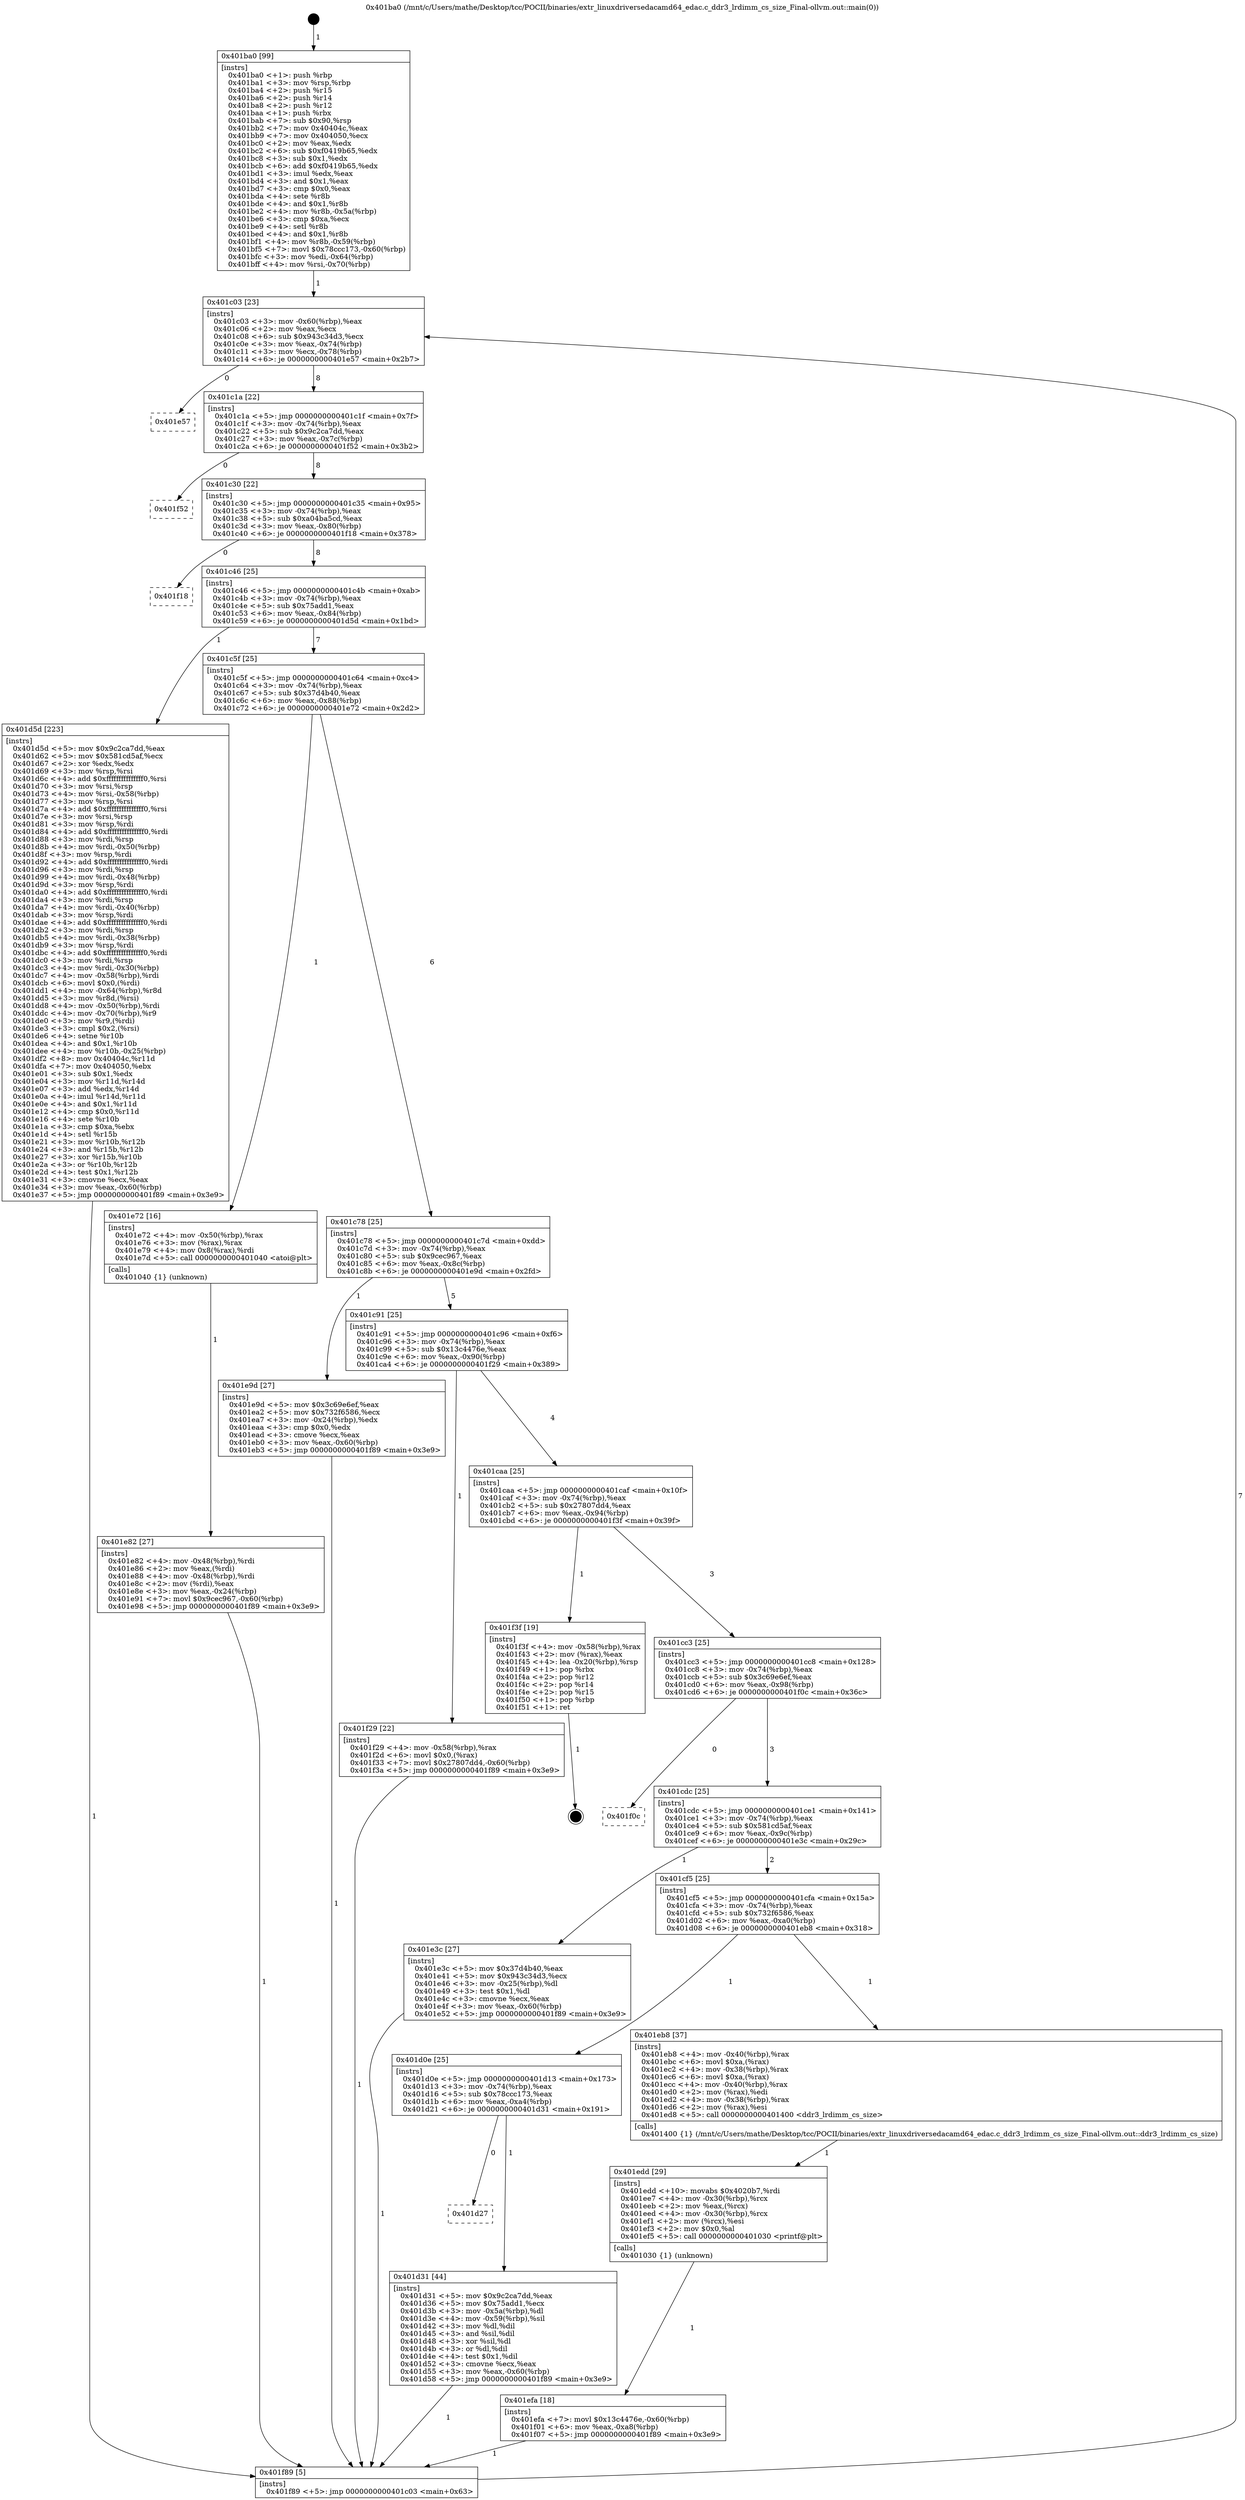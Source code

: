 digraph "0x401ba0" {
  label = "0x401ba0 (/mnt/c/Users/mathe/Desktop/tcc/POCII/binaries/extr_linuxdriversedacamd64_edac.c_ddr3_lrdimm_cs_size_Final-ollvm.out::main(0))"
  labelloc = "t"
  node[shape=record]

  Entry [label="",width=0.3,height=0.3,shape=circle,fillcolor=black,style=filled]
  "0x401c03" [label="{
     0x401c03 [23]\l
     | [instrs]\l
     &nbsp;&nbsp;0x401c03 \<+3\>: mov -0x60(%rbp),%eax\l
     &nbsp;&nbsp;0x401c06 \<+2\>: mov %eax,%ecx\l
     &nbsp;&nbsp;0x401c08 \<+6\>: sub $0x943c34d3,%ecx\l
     &nbsp;&nbsp;0x401c0e \<+3\>: mov %eax,-0x74(%rbp)\l
     &nbsp;&nbsp;0x401c11 \<+3\>: mov %ecx,-0x78(%rbp)\l
     &nbsp;&nbsp;0x401c14 \<+6\>: je 0000000000401e57 \<main+0x2b7\>\l
  }"]
  "0x401e57" [label="{
     0x401e57\l
  }", style=dashed]
  "0x401c1a" [label="{
     0x401c1a [22]\l
     | [instrs]\l
     &nbsp;&nbsp;0x401c1a \<+5\>: jmp 0000000000401c1f \<main+0x7f\>\l
     &nbsp;&nbsp;0x401c1f \<+3\>: mov -0x74(%rbp),%eax\l
     &nbsp;&nbsp;0x401c22 \<+5\>: sub $0x9c2ca7dd,%eax\l
     &nbsp;&nbsp;0x401c27 \<+3\>: mov %eax,-0x7c(%rbp)\l
     &nbsp;&nbsp;0x401c2a \<+6\>: je 0000000000401f52 \<main+0x3b2\>\l
  }"]
  Exit [label="",width=0.3,height=0.3,shape=circle,fillcolor=black,style=filled,peripheries=2]
  "0x401f52" [label="{
     0x401f52\l
  }", style=dashed]
  "0x401c30" [label="{
     0x401c30 [22]\l
     | [instrs]\l
     &nbsp;&nbsp;0x401c30 \<+5\>: jmp 0000000000401c35 \<main+0x95\>\l
     &nbsp;&nbsp;0x401c35 \<+3\>: mov -0x74(%rbp),%eax\l
     &nbsp;&nbsp;0x401c38 \<+5\>: sub $0xa04ba5cd,%eax\l
     &nbsp;&nbsp;0x401c3d \<+3\>: mov %eax,-0x80(%rbp)\l
     &nbsp;&nbsp;0x401c40 \<+6\>: je 0000000000401f18 \<main+0x378\>\l
  }"]
  "0x401efa" [label="{
     0x401efa [18]\l
     | [instrs]\l
     &nbsp;&nbsp;0x401efa \<+7\>: movl $0x13c4476e,-0x60(%rbp)\l
     &nbsp;&nbsp;0x401f01 \<+6\>: mov %eax,-0xa8(%rbp)\l
     &nbsp;&nbsp;0x401f07 \<+5\>: jmp 0000000000401f89 \<main+0x3e9\>\l
  }"]
  "0x401f18" [label="{
     0x401f18\l
  }", style=dashed]
  "0x401c46" [label="{
     0x401c46 [25]\l
     | [instrs]\l
     &nbsp;&nbsp;0x401c46 \<+5\>: jmp 0000000000401c4b \<main+0xab\>\l
     &nbsp;&nbsp;0x401c4b \<+3\>: mov -0x74(%rbp),%eax\l
     &nbsp;&nbsp;0x401c4e \<+5\>: sub $0x75add1,%eax\l
     &nbsp;&nbsp;0x401c53 \<+6\>: mov %eax,-0x84(%rbp)\l
     &nbsp;&nbsp;0x401c59 \<+6\>: je 0000000000401d5d \<main+0x1bd\>\l
  }"]
  "0x401edd" [label="{
     0x401edd [29]\l
     | [instrs]\l
     &nbsp;&nbsp;0x401edd \<+10\>: movabs $0x4020b7,%rdi\l
     &nbsp;&nbsp;0x401ee7 \<+4\>: mov -0x30(%rbp),%rcx\l
     &nbsp;&nbsp;0x401eeb \<+2\>: mov %eax,(%rcx)\l
     &nbsp;&nbsp;0x401eed \<+4\>: mov -0x30(%rbp),%rcx\l
     &nbsp;&nbsp;0x401ef1 \<+2\>: mov (%rcx),%esi\l
     &nbsp;&nbsp;0x401ef3 \<+2\>: mov $0x0,%al\l
     &nbsp;&nbsp;0x401ef5 \<+5\>: call 0000000000401030 \<printf@plt\>\l
     | [calls]\l
     &nbsp;&nbsp;0x401030 \{1\} (unknown)\l
  }"]
  "0x401d5d" [label="{
     0x401d5d [223]\l
     | [instrs]\l
     &nbsp;&nbsp;0x401d5d \<+5\>: mov $0x9c2ca7dd,%eax\l
     &nbsp;&nbsp;0x401d62 \<+5\>: mov $0x581cd5af,%ecx\l
     &nbsp;&nbsp;0x401d67 \<+2\>: xor %edx,%edx\l
     &nbsp;&nbsp;0x401d69 \<+3\>: mov %rsp,%rsi\l
     &nbsp;&nbsp;0x401d6c \<+4\>: add $0xfffffffffffffff0,%rsi\l
     &nbsp;&nbsp;0x401d70 \<+3\>: mov %rsi,%rsp\l
     &nbsp;&nbsp;0x401d73 \<+4\>: mov %rsi,-0x58(%rbp)\l
     &nbsp;&nbsp;0x401d77 \<+3\>: mov %rsp,%rsi\l
     &nbsp;&nbsp;0x401d7a \<+4\>: add $0xfffffffffffffff0,%rsi\l
     &nbsp;&nbsp;0x401d7e \<+3\>: mov %rsi,%rsp\l
     &nbsp;&nbsp;0x401d81 \<+3\>: mov %rsp,%rdi\l
     &nbsp;&nbsp;0x401d84 \<+4\>: add $0xfffffffffffffff0,%rdi\l
     &nbsp;&nbsp;0x401d88 \<+3\>: mov %rdi,%rsp\l
     &nbsp;&nbsp;0x401d8b \<+4\>: mov %rdi,-0x50(%rbp)\l
     &nbsp;&nbsp;0x401d8f \<+3\>: mov %rsp,%rdi\l
     &nbsp;&nbsp;0x401d92 \<+4\>: add $0xfffffffffffffff0,%rdi\l
     &nbsp;&nbsp;0x401d96 \<+3\>: mov %rdi,%rsp\l
     &nbsp;&nbsp;0x401d99 \<+4\>: mov %rdi,-0x48(%rbp)\l
     &nbsp;&nbsp;0x401d9d \<+3\>: mov %rsp,%rdi\l
     &nbsp;&nbsp;0x401da0 \<+4\>: add $0xfffffffffffffff0,%rdi\l
     &nbsp;&nbsp;0x401da4 \<+3\>: mov %rdi,%rsp\l
     &nbsp;&nbsp;0x401da7 \<+4\>: mov %rdi,-0x40(%rbp)\l
     &nbsp;&nbsp;0x401dab \<+3\>: mov %rsp,%rdi\l
     &nbsp;&nbsp;0x401dae \<+4\>: add $0xfffffffffffffff0,%rdi\l
     &nbsp;&nbsp;0x401db2 \<+3\>: mov %rdi,%rsp\l
     &nbsp;&nbsp;0x401db5 \<+4\>: mov %rdi,-0x38(%rbp)\l
     &nbsp;&nbsp;0x401db9 \<+3\>: mov %rsp,%rdi\l
     &nbsp;&nbsp;0x401dbc \<+4\>: add $0xfffffffffffffff0,%rdi\l
     &nbsp;&nbsp;0x401dc0 \<+3\>: mov %rdi,%rsp\l
     &nbsp;&nbsp;0x401dc3 \<+4\>: mov %rdi,-0x30(%rbp)\l
     &nbsp;&nbsp;0x401dc7 \<+4\>: mov -0x58(%rbp),%rdi\l
     &nbsp;&nbsp;0x401dcb \<+6\>: movl $0x0,(%rdi)\l
     &nbsp;&nbsp;0x401dd1 \<+4\>: mov -0x64(%rbp),%r8d\l
     &nbsp;&nbsp;0x401dd5 \<+3\>: mov %r8d,(%rsi)\l
     &nbsp;&nbsp;0x401dd8 \<+4\>: mov -0x50(%rbp),%rdi\l
     &nbsp;&nbsp;0x401ddc \<+4\>: mov -0x70(%rbp),%r9\l
     &nbsp;&nbsp;0x401de0 \<+3\>: mov %r9,(%rdi)\l
     &nbsp;&nbsp;0x401de3 \<+3\>: cmpl $0x2,(%rsi)\l
     &nbsp;&nbsp;0x401de6 \<+4\>: setne %r10b\l
     &nbsp;&nbsp;0x401dea \<+4\>: and $0x1,%r10b\l
     &nbsp;&nbsp;0x401dee \<+4\>: mov %r10b,-0x25(%rbp)\l
     &nbsp;&nbsp;0x401df2 \<+8\>: mov 0x40404c,%r11d\l
     &nbsp;&nbsp;0x401dfa \<+7\>: mov 0x404050,%ebx\l
     &nbsp;&nbsp;0x401e01 \<+3\>: sub $0x1,%edx\l
     &nbsp;&nbsp;0x401e04 \<+3\>: mov %r11d,%r14d\l
     &nbsp;&nbsp;0x401e07 \<+3\>: add %edx,%r14d\l
     &nbsp;&nbsp;0x401e0a \<+4\>: imul %r14d,%r11d\l
     &nbsp;&nbsp;0x401e0e \<+4\>: and $0x1,%r11d\l
     &nbsp;&nbsp;0x401e12 \<+4\>: cmp $0x0,%r11d\l
     &nbsp;&nbsp;0x401e16 \<+4\>: sete %r10b\l
     &nbsp;&nbsp;0x401e1a \<+3\>: cmp $0xa,%ebx\l
     &nbsp;&nbsp;0x401e1d \<+4\>: setl %r15b\l
     &nbsp;&nbsp;0x401e21 \<+3\>: mov %r10b,%r12b\l
     &nbsp;&nbsp;0x401e24 \<+3\>: and %r15b,%r12b\l
     &nbsp;&nbsp;0x401e27 \<+3\>: xor %r15b,%r10b\l
     &nbsp;&nbsp;0x401e2a \<+3\>: or %r10b,%r12b\l
     &nbsp;&nbsp;0x401e2d \<+4\>: test $0x1,%r12b\l
     &nbsp;&nbsp;0x401e31 \<+3\>: cmovne %ecx,%eax\l
     &nbsp;&nbsp;0x401e34 \<+3\>: mov %eax,-0x60(%rbp)\l
     &nbsp;&nbsp;0x401e37 \<+5\>: jmp 0000000000401f89 \<main+0x3e9\>\l
  }"]
  "0x401c5f" [label="{
     0x401c5f [25]\l
     | [instrs]\l
     &nbsp;&nbsp;0x401c5f \<+5\>: jmp 0000000000401c64 \<main+0xc4\>\l
     &nbsp;&nbsp;0x401c64 \<+3\>: mov -0x74(%rbp),%eax\l
     &nbsp;&nbsp;0x401c67 \<+5\>: sub $0x37d4b40,%eax\l
     &nbsp;&nbsp;0x401c6c \<+6\>: mov %eax,-0x88(%rbp)\l
     &nbsp;&nbsp;0x401c72 \<+6\>: je 0000000000401e72 \<main+0x2d2\>\l
  }"]
  "0x401e82" [label="{
     0x401e82 [27]\l
     | [instrs]\l
     &nbsp;&nbsp;0x401e82 \<+4\>: mov -0x48(%rbp),%rdi\l
     &nbsp;&nbsp;0x401e86 \<+2\>: mov %eax,(%rdi)\l
     &nbsp;&nbsp;0x401e88 \<+4\>: mov -0x48(%rbp),%rdi\l
     &nbsp;&nbsp;0x401e8c \<+2\>: mov (%rdi),%eax\l
     &nbsp;&nbsp;0x401e8e \<+3\>: mov %eax,-0x24(%rbp)\l
     &nbsp;&nbsp;0x401e91 \<+7\>: movl $0x9cec967,-0x60(%rbp)\l
     &nbsp;&nbsp;0x401e98 \<+5\>: jmp 0000000000401f89 \<main+0x3e9\>\l
  }"]
  "0x401e72" [label="{
     0x401e72 [16]\l
     | [instrs]\l
     &nbsp;&nbsp;0x401e72 \<+4\>: mov -0x50(%rbp),%rax\l
     &nbsp;&nbsp;0x401e76 \<+3\>: mov (%rax),%rax\l
     &nbsp;&nbsp;0x401e79 \<+4\>: mov 0x8(%rax),%rdi\l
     &nbsp;&nbsp;0x401e7d \<+5\>: call 0000000000401040 \<atoi@plt\>\l
     | [calls]\l
     &nbsp;&nbsp;0x401040 \{1\} (unknown)\l
  }"]
  "0x401c78" [label="{
     0x401c78 [25]\l
     | [instrs]\l
     &nbsp;&nbsp;0x401c78 \<+5\>: jmp 0000000000401c7d \<main+0xdd\>\l
     &nbsp;&nbsp;0x401c7d \<+3\>: mov -0x74(%rbp),%eax\l
     &nbsp;&nbsp;0x401c80 \<+5\>: sub $0x9cec967,%eax\l
     &nbsp;&nbsp;0x401c85 \<+6\>: mov %eax,-0x8c(%rbp)\l
     &nbsp;&nbsp;0x401c8b \<+6\>: je 0000000000401e9d \<main+0x2fd\>\l
  }"]
  "0x401ba0" [label="{
     0x401ba0 [99]\l
     | [instrs]\l
     &nbsp;&nbsp;0x401ba0 \<+1\>: push %rbp\l
     &nbsp;&nbsp;0x401ba1 \<+3\>: mov %rsp,%rbp\l
     &nbsp;&nbsp;0x401ba4 \<+2\>: push %r15\l
     &nbsp;&nbsp;0x401ba6 \<+2\>: push %r14\l
     &nbsp;&nbsp;0x401ba8 \<+2\>: push %r12\l
     &nbsp;&nbsp;0x401baa \<+1\>: push %rbx\l
     &nbsp;&nbsp;0x401bab \<+7\>: sub $0x90,%rsp\l
     &nbsp;&nbsp;0x401bb2 \<+7\>: mov 0x40404c,%eax\l
     &nbsp;&nbsp;0x401bb9 \<+7\>: mov 0x404050,%ecx\l
     &nbsp;&nbsp;0x401bc0 \<+2\>: mov %eax,%edx\l
     &nbsp;&nbsp;0x401bc2 \<+6\>: sub $0xf0419b65,%edx\l
     &nbsp;&nbsp;0x401bc8 \<+3\>: sub $0x1,%edx\l
     &nbsp;&nbsp;0x401bcb \<+6\>: add $0xf0419b65,%edx\l
     &nbsp;&nbsp;0x401bd1 \<+3\>: imul %edx,%eax\l
     &nbsp;&nbsp;0x401bd4 \<+3\>: and $0x1,%eax\l
     &nbsp;&nbsp;0x401bd7 \<+3\>: cmp $0x0,%eax\l
     &nbsp;&nbsp;0x401bda \<+4\>: sete %r8b\l
     &nbsp;&nbsp;0x401bde \<+4\>: and $0x1,%r8b\l
     &nbsp;&nbsp;0x401be2 \<+4\>: mov %r8b,-0x5a(%rbp)\l
     &nbsp;&nbsp;0x401be6 \<+3\>: cmp $0xa,%ecx\l
     &nbsp;&nbsp;0x401be9 \<+4\>: setl %r8b\l
     &nbsp;&nbsp;0x401bed \<+4\>: and $0x1,%r8b\l
     &nbsp;&nbsp;0x401bf1 \<+4\>: mov %r8b,-0x59(%rbp)\l
     &nbsp;&nbsp;0x401bf5 \<+7\>: movl $0x78ccc173,-0x60(%rbp)\l
     &nbsp;&nbsp;0x401bfc \<+3\>: mov %edi,-0x64(%rbp)\l
     &nbsp;&nbsp;0x401bff \<+4\>: mov %rsi,-0x70(%rbp)\l
  }"]
  "0x401e9d" [label="{
     0x401e9d [27]\l
     | [instrs]\l
     &nbsp;&nbsp;0x401e9d \<+5\>: mov $0x3c69e6ef,%eax\l
     &nbsp;&nbsp;0x401ea2 \<+5\>: mov $0x732f6586,%ecx\l
     &nbsp;&nbsp;0x401ea7 \<+3\>: mov -0x24(%rbp),%edx\l
     &nbsp;&nbsp;0x401eaa \<+3\>: cmp $0x0,%edx\l
     &nbsp;&nbsp;0x401ead \<+3\>: cmove %ecx,%eax\l
     &nbsp;&nbsp;0x401eb0 \<+3\>: mov %eax,-0x60(%rbp)\l
     &nbsp;&nbsp;0x401eb3 \<+5\>: jmp 0000000000401f89 \<main+0x3e9\>\l
  }"]
  "0x401c91" [label="{
     0x401c91 [25]\l
     | [instrs]\l
     &nbsp;&nbsp;0x401c91 \<+5\>: jmp 0000000000401c96 \<main+0xf6\>\l
     &nbsp;&nbsp;0x401c96 \<+3\>: mov -0x74(%rbp),%eax\l
     &nbsp;&nbsp;0x401c99 \<+5\>: sub $0x13c4476e,%eax\l
     &nbsp;&nbsp;0x401c9e \<+6\>: mov %eax,-0x90(%rbp)\l
     &nbsp;&nbsp;0x401ca4 \<+6\>: je 0000000000401f29 \<main+0x389\>\l
  }"]
  "0x401f89" [label="{
     0x401f89 [5]\l
     | [instrs]\l
     &nbsp;&nbsp;0x401f89 \<+5\>: jmp 0000000000401c03 \<main+0x63\>\l
  }"]
  "0x401f29" [label="{
     0x401f29 [22]\l
     | [instrs]\l
     &nbsp;&nbsp;0x401f29 \<+4\>: mov -0x58(%rbp),%rax\l
     &nbsp;&nbsp;0x401f2d \<+6\>: movl $0x0,(%rax)\l
     &nbsp;&nbsp;0x401f33 \<+7\>: movl $0x27807dd4,-0x60(%rbp)\l
     &nbsp;&nbsp;0x401f3a \<+5\>: jmp 0000000000401f89 \<main+0x3e9\>\l
  }"]
  "0x401caa" [label="{
     0x401caa [25]\l
     | [instrs]\l
     &nbsp;&nbsp;0x401caa \<+5\>: jmp 0000000000401caf \<main+0x10f\>\l
     &nbsp;&nbsp;0x401caf \<+3\>: mov -0x74(%rbp),%eax\l
     &nbsp;&nbsp;0x401cb2 \<+5\>: sub $0x27807dd4,%eax\l
     &nbsp;&nbsp;0x401cb7 \<+6\>: mov %eax,-0x94(%rbp)\l
     &nbsp;&nbsp;0x401cbd \<+6\>: je 0000000000401f3f \<main+0x39f\>\l
  }"]
  "0x401d27" [label="{
     0x401d27\l
  }", style=dashed]
  "0x401f3f" [label="{
     0x401f3f [19]\l
     | [instrs]\l
     &nbsp;&nbsp;0x401f3f \<+4\>: mov -0x58(%rbp),%rax\l
     &nbsp;&nbsp;0x401f43 \<+2\>: mov (%rax),%eax\l
     &nbsp;&nbsp;0x401f45 \<+4\>: lea -0x20(%rbp),%rsp\l
     &nbsp;&nbsp;0x401f49 \<+1\>: pop %rbx\l
     &nbsp;&nbsp;0x401f4a \<+2\>: pop %r12\l
     &nbsp;&nbsp;0x401f4c \<+2\>: pop %r14\l
     &nbsp;&nbsp;0x401f4e \<+2\>: pop %r15\l
     &nbsp;&nbsp;0x401f50 \<+1\>: pop %rbp\l
     &nbsp;&nbsp;0x401f51 \<+1\>: ret\l
  }"]
  "0x401cc3" [label="{
     0x401cc3 [25]\l
     | [instrs]\l
     &nbsp;&nbsp;0x401cc3 \<+5\>: jmp 0000000000401cc8 \<main+0x128\>\l
     &nbsp;&nbsp;0x401cc8 \<+3\>: mov -0x74(%rbp),%eax\l
     &nbsp;&nbsp;0x401ccb \<+5\>: sub $0x3c69e6ef,%eax\l
     &nbsp;&nbsp;0x401cd0 \<+6\>: mov %eax,-0x98(%rbp)\l
     &nbsp;&nbsp;0x401cd6 \<+6\>: je 0000000000401f0c \<main+0x36c\>\l
  }"]
  "0x401d31" [label="{
     0x401d31 [44]\l
     | [instrs]\l
     &nbsp;&nbsp;0x401d31 \<+5\>: mov $0x9c2ca7dd,%eax\l
     &nbsp;&nbsp;0x401d36 \<+5\>: mov $0x75add1,%ecx\l
     &nbsp;&nbsp;0x401d3b \<+3\>: mov -0x5a(%rbp),%dl\l
     &nbsp;&nbsp;0x401d3e \<+4\>: mov -0x59(%rbp),%sil\l
     &nbsp;&nbsp;0x401d42 \<+3\>: mov %dl,%dil\l
     &nbsp;&nbsp;0x401d45 \<+3\>: and %sil,%dil\l
     &nbsp;&nbsp;0x401d48 \<+3\>: xor %sil,%dl\l
     &nbsp;&nbsp;0x401d4b \<+3\>: or %dl,%dil\l
     &nbsp;&nbsp;0x401d4e \<+4\>: test $0x1,%dil\l
     &nbsp;&nbsp;0x401d52 \<+3\>: cmovne %ecx,%eax\l
     &nbsp;&nbsp;0x401d55 \<+3\>: mov %eax,-0x60(%rbp)\l
     &nbsp;&nbsp;0x401d58 \<+5\>: jmp 0000000000401f89 \<main+0x3e9\>\l
  }"]
  "0x401f0c" [label="{
     0x401f0c\l
  }", style=dashed]
  "0x401cdc" [label="{
     0x401cdc [25]\l
     | [instrs]\l
     &nbsp;&nbsp;0x401cdc \<+5\>: jmp 0000000000401ce1 \<main+0x141\>\l
     &nbsp;&nbsp;0x401ce1 \<+3\>: mov -0x74(%rbp),%eax\l
     &nbsp;&nbsp;0x401ce4 \<+5\>: sub $0x581cd5af,%eax\l
     &nbsp;&nbsp;0x401ce9 \<+6\>: mov %eax,-0x9c(%rbp)\l
     &nbsp;&nbsp;0x401cef \<+6\>: je 0000000000401e3c \<main+0x29c\>\l
  }"]
  "0x401d0e" [label="{
     0x401d0e [25]\l
     | [instrs]\l
     &nbsp;&nbsp;0x401d0e \<+5\>: jmp 0000000000401d13 \<main+0x173\>\l
     &nbsp;&nbsp;0x401d13 \<+3\>: mov -0x74(%rbp),%eax\l
     &nbsp;&nbsp;0x401d16 \<+5\>: sub $0x78ccc173,%eax\l
     &nbsp;&nbsp;0x401d1b \<+6\>: mov %eax,-0xa4(%rbp)\l
     &nbsp;&nbsp;0x401d21 \<+6\>: je 0000000000401d31 \<main+0x191\>\l
  }"]
  "0x401e3c" [label="{
     0x401e3c [27]\l
     | [instrs]\l
     &nbsp;&nbsp;0x401e3c \<+5\>: mov $0x37d4b40,%eax\l
     &nbsp;&nbsp;0x401e41 \<+5\>: mov $0x943c34d3,%ecx\l
     &nbsp;&nbsp;0x401e46 \<+3\>: mov -0x25(%rbp),%dl\l
     &nbsp;&nbsp;0x401e49 \<+3\>: test $0x1,%dl\l
     &nbsp;&nbsp;0x401e4c \<+3\>: cmovne %ecx,%eax\l
     &nbsp;&nbsp;0x401e4f \<+3\>: mov %eax,-0x60(%rbp)\l
     &nbsp;&nbsp;0x401e52 \<+5\>: jmp 0000000000401f89 \<main+0x3e9\>\l
  }"]
  "0x401cf5" [label="{
     0x401cf5 [25]\l
     | [instrs]\l
     &nbsp;&nbsp;0x401cf5 \<+5\>: jmp 0000000000401cfa \<main+0x15a\>\l
     &nbsp;&nbsp;0x401cfa \<+3\>: mov -0x74(%rbp),%eax\l
     &nbsp;&nbsp;0x401cfd \<+5\>: sub $0x732f6586,%eax\l
     &nbsp;&nbsp;0x401d02 \<+6\>: mov %eax,-0xa0(%rbp)\l
     &nbsp;&nbsp;0x401d08 \<+6\>: je 0000000000401eb8 \<main+0x318\>\l
  }"]
  "0x401eb8" [label="{
     0x401eb8 [37]\l
     | [instrs]\l
     &nbsp;&nbsp;0x401eb8 \<+4\>: mov -0x40(%rbp),%rax\l
     &nbsp;&nbsp;0x401ebc \<+6\>: movl $0xa,(%rax)\l
     &nbsp;&nbsp;0x401ec2 \<+4\>: mov -0x38(%rbp),%rax\l
     &nbsp;&nbsp;0x401ec6 \<+6\>: movl $0xa,(%rax)\l
     &nbsp;&nbsp;0x401ecc \<+4\>: mov -0x40(%rbp),%rax\l
     &nbsp;&nbsp;0x401ed0 \<+2\>: mov (%rax),%edi\l
     &nbsp;&nbsp;0x401ed2 \<+4\>: mov -0x38(%rbp),%rax\l
     &nbsp;&nbsp;0x401ed6 \<+2\>: mov (%rax),%esi\l
     &nbsp;&nbsp;0x401ed8 \<+5\>: call 0000000000401400 \<ddr3_lrdimm_cs_size\>\l
     | [calls]\l
     &nbsp;&nbsp;0x401400 \{1\} (/mnt/c/Users/mathe/Desktop/tcc/POCII/binaries/extr_linuxdriversedacamd64_edac.c_ddr3_lrdimm_cs_size_Final-ollvm.out::ddr3_lrdimm_cs_size)\l
  }"]
  Entry -> "0x401ba0" [label=" 1"]
  "0x401c03" -> "0x401e57" [label=" 0"]
  "0x401c03" -> "0x401c1a" [label=" 8"]
  "0x401f3f" -> Exit [label=" 1"]
  "0x401c1a" -> "0x401f52" [label=" 0"]
  "0x401c1a" -> "0x401c30" [label=" 8"]
  "0x401f29" -> "0x401f89" [label=" 1"]
  "0x401c30" -> "0x401f18" [label=" 0"]
  "0x401c30" -> "0x401c46" [label=" 8"]
  "0x401efa" -> "0x401f89" [label=" 1"]
  "0x401c46" -> "0x401d5d" [label=" 1"]
  "0x401c46" -> "0x401c5f" [label=" 7"]
  "0x401edd" -> "0x401efa" [label=" 1"]
  "0x401c5f" -> "0x401e72" [label=" 1"]
  "0x401c5f" -> "0x401c78" [label=" 6"]
  "0x401eb8" -> "0x401edd" [label=" 1"]
  "0x401c78" -> "0x401e9d" [label=" 1"]
  "0x401c78" -> "0x401c91" [label=" 5"]
  "0x401e9d" -> "0x401f89" [label=" 1"]
  "0x401c91" -> "0x401f29" [label=" 1"]
  "0x401c91" -> "0x401caa" [label=" 4"]
  "0x401e82" -> "0x401f89" [label=" 1"]
  "0x401caa" -> "0x401f3f" [label=" 1"]
  "0x401caa" -> "0x401cc3" [label=" 3"]
  "0x401e72" -> "0x401e82" [label=" 1"]
  "0x401cc3" -> "0x401f0c" [label=" 0"]
  "0x401cc3" -> "0x401cdc" [label=" 3"]
  "0x401e3c" -> "0x401f89" [label=" 1"]
  "0x401cdc" -> "0x401e3c" [label=" 1"]
  "0x401cdc" -> "0x401cf5" [label=" 2"]
  "0x401f89" -> "0x401c03" [label=" 7"]
  "0x401cf5" -> "0x401eb8" [label=" 1"]
  "0x401cf5" -> "0x401d0e" [label=" 1"]
  "0x401d5d" -> "0x401f89" [label=" 1"]
  "0x401d0e" -> "0x401d31" [label=" 1"]
  "0x401d0e" -> "0x401d27" [label=" 0"]
  "0x401d31" -> "0x401f89" [label=" 1"]
  "0x401ba0" -> "0x401c03" [label=" 1"]
}
